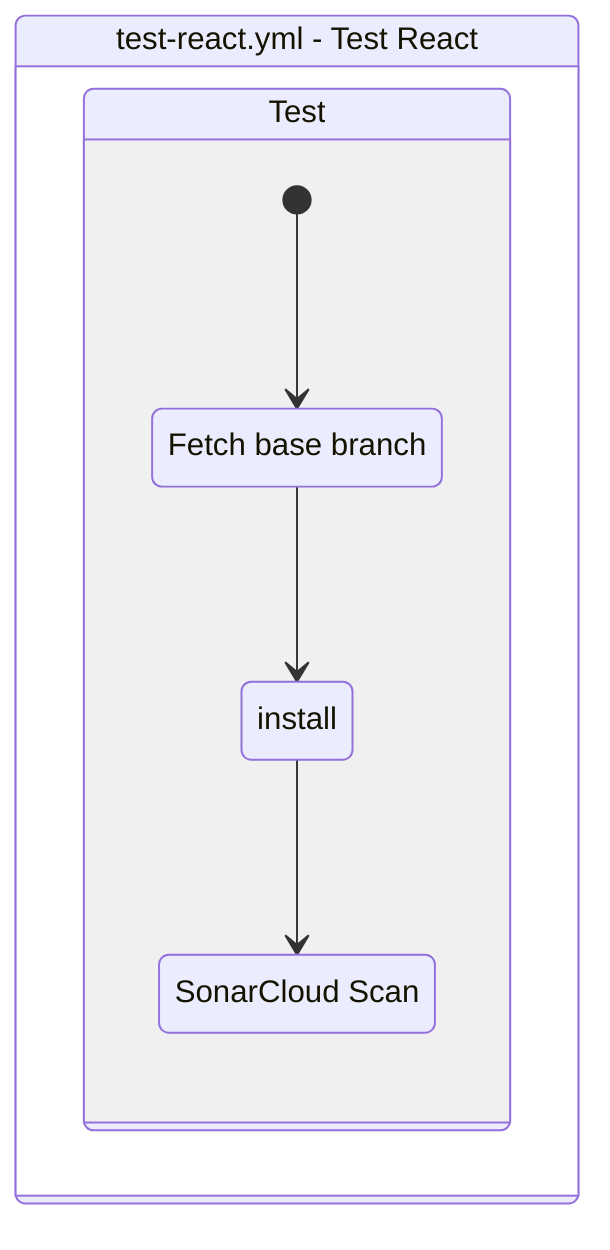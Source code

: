 stateDiagram-v2
    workflow : test-react.yml - Test React
    state workflow {
        test: Test
        state test {
            [*] --> step3test
            step3test : Fetch base branch
            step3test --> step4test
            step4test : install
            step4test --> step5test
            step5test : SonarCloud Scan
        }
    }